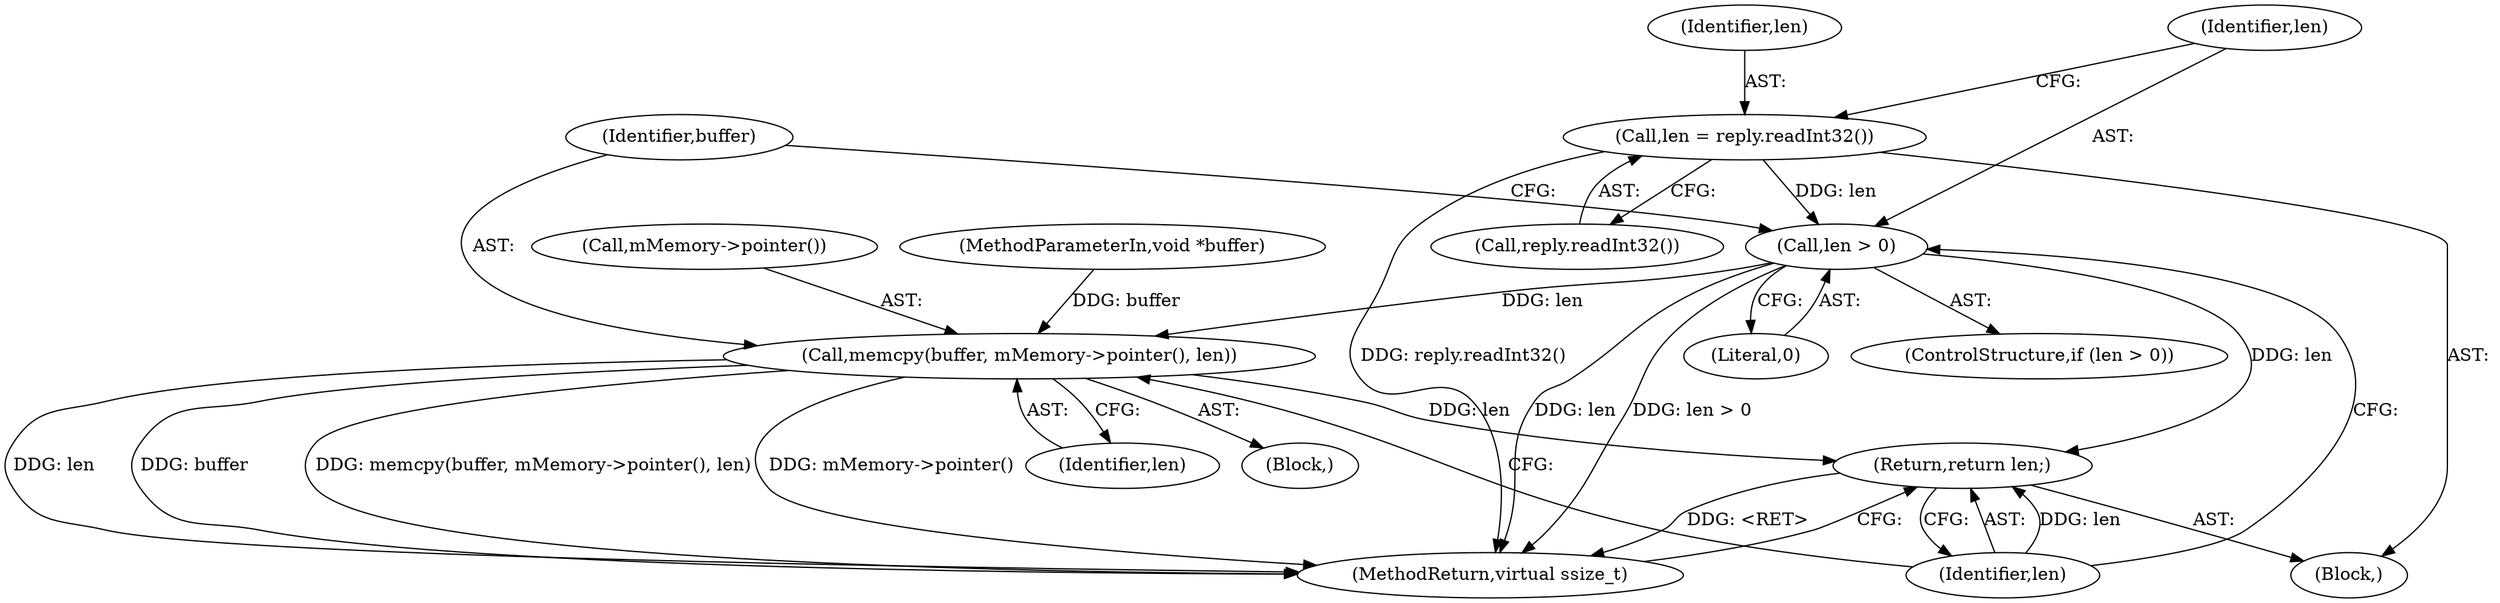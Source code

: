 digraph "0_Android_51504928746edff6c94a1c498cf99c0a83bedaed@API" {
"1000140" [label="(Call,len = reply.readInt32())"];
"1000144" [label="(Call,len > 0)"];
"1000148" [label="(Call,memcpy(buffer, mMemory->pointer(), len))"];
"1000152" [label="(Return,return len;)"];
"1000144" [label="(Call,len > 0)"];
"1000104" [label="(Block,)"];
"1000141" [label="(Identifier,len)"];
"1000142" [label="(Call,reply.readInt32())"];
"1000149" [label="(Identifier,buffer)"];
"1000148" [label="(Call,memcpy(buffer, mMemory->pointer(), len))"];
"1000151" [label="(Identifier,len)"];
"1000150" [label="(Call,mMemory->pointer())"];
"1000146" [label="(Literal,0)"];
"1000153" [label="(Identifier,len)"];
"1000152" [label="(Return,return len;)"];
"1000102" [label="(MethodParameterIn,void *buffer)"];
"1000145" [label="(Identifier,len)"];
"1000143" [label="(ControlStructure,if (len > 0))"];
"1000140" [label="(Call,len = reply.readInt32())"];
"1000154" [label="(MethodReturn,virtual ssize_t)"];
"1000147" [label="(Block,)"];
"1000140" -> "1000104"  [label="AST: "];
"1000140" -> "1000142"  [label="CFG: "];
"1000141" -> "1000140"  [label="AST: "];
"1000142" -> "1000140"  [label="AST: "];
"1000145" -> "1000140"  [label="CFG: "];
"1000140" -> "1000154"  [label="DDG: reply.readInt32()"];
"1000140" -> "1000144"  [label="DDG: len"];
"1000144" -> "1000143"  [label="AST: "];
"1000144" -> "1000146"  [label="CFG: "];
"1000145" -> "1000144"  [label="AST: "];
"1000146" -> "1000144"  [label="AST: "];
"1000149" -> "1000144"  [label="CFG: "];
"1000153" -> "1000144"  [label="CFG: "];
"1000144" -> "1000154"  [label="DDG: len > 0"];
"1000144" -> "1000154"  [label="DDG: len"];
"1000144" -> "1000148"  [label="DDG: len"];
"1000144" -> "1000152"  [label="DDG: len"];
"1000148" -> "1000147"  [label="AST: "];
"1000148" -> "1000151"  [label="CFG: "];
"1000149" -> "1000148"  [label="AST: "];
"1000150" -> "1000148"  [label="AST: "];
"1000151" -> "1000148"  [label="AST: "];
"1000153" -> "1000148"  [label="CFG: "];
"1000148" -> "1000154"  [label="DDG: mMemory->pointer()"];
"1000148" -> "1000154"  [label="DDG: len"];
"1000148" -> "1000154"  [label="DDG: buffer"];
"1000148" -> "1000154"  [label="DDG: memcpy(buffer, mMemory->pointer(), len)"];
"1000102" -> "1000148"  [label="DDG: buffer"];
"1000148" -> "1000152"  [label="DDG: len"];
"1000152" -> "1000104"  [label="AST: "];
"1000152" -> "1000153"  [label="CFG: "];
"1000153" -> "1000152"  [label="AST: "];
"1000154" -> "1000152"  [label="CFG: "];
"1000152" -> "1000154"  [label="DDG: <RET>"];
"1000153" -> "1000152"  [label="DDG: len"];
}
